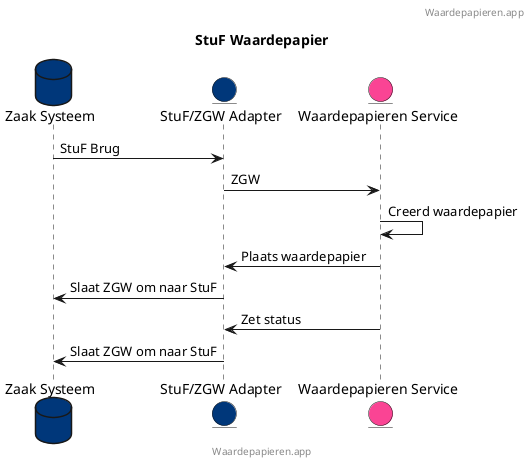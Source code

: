 @startuml
title: StuF Waardepapier
footer: Waardepapieren.app
header: Waardepapieren.app
skinparam backgroundColor transparent

database "Zaak Systeem" as ZS #00377a
entity "StuF/ZGW Adapter" as Adapter #00377a
entity "Waardepapieren Service" as WP #fa4494

ZS -> Adapter: StuF Brug
Adapter -> WP: ZGW
WP -> WP: Creerd waardepapier
WP -> Adapter: Plaats waardepapier
Adapter -> ZS: Slaat ZGW om naar StuF
WP -> Adapter: Zet status
Adapter -> ZS: Slaat ZGW om naar StuF

@enduml